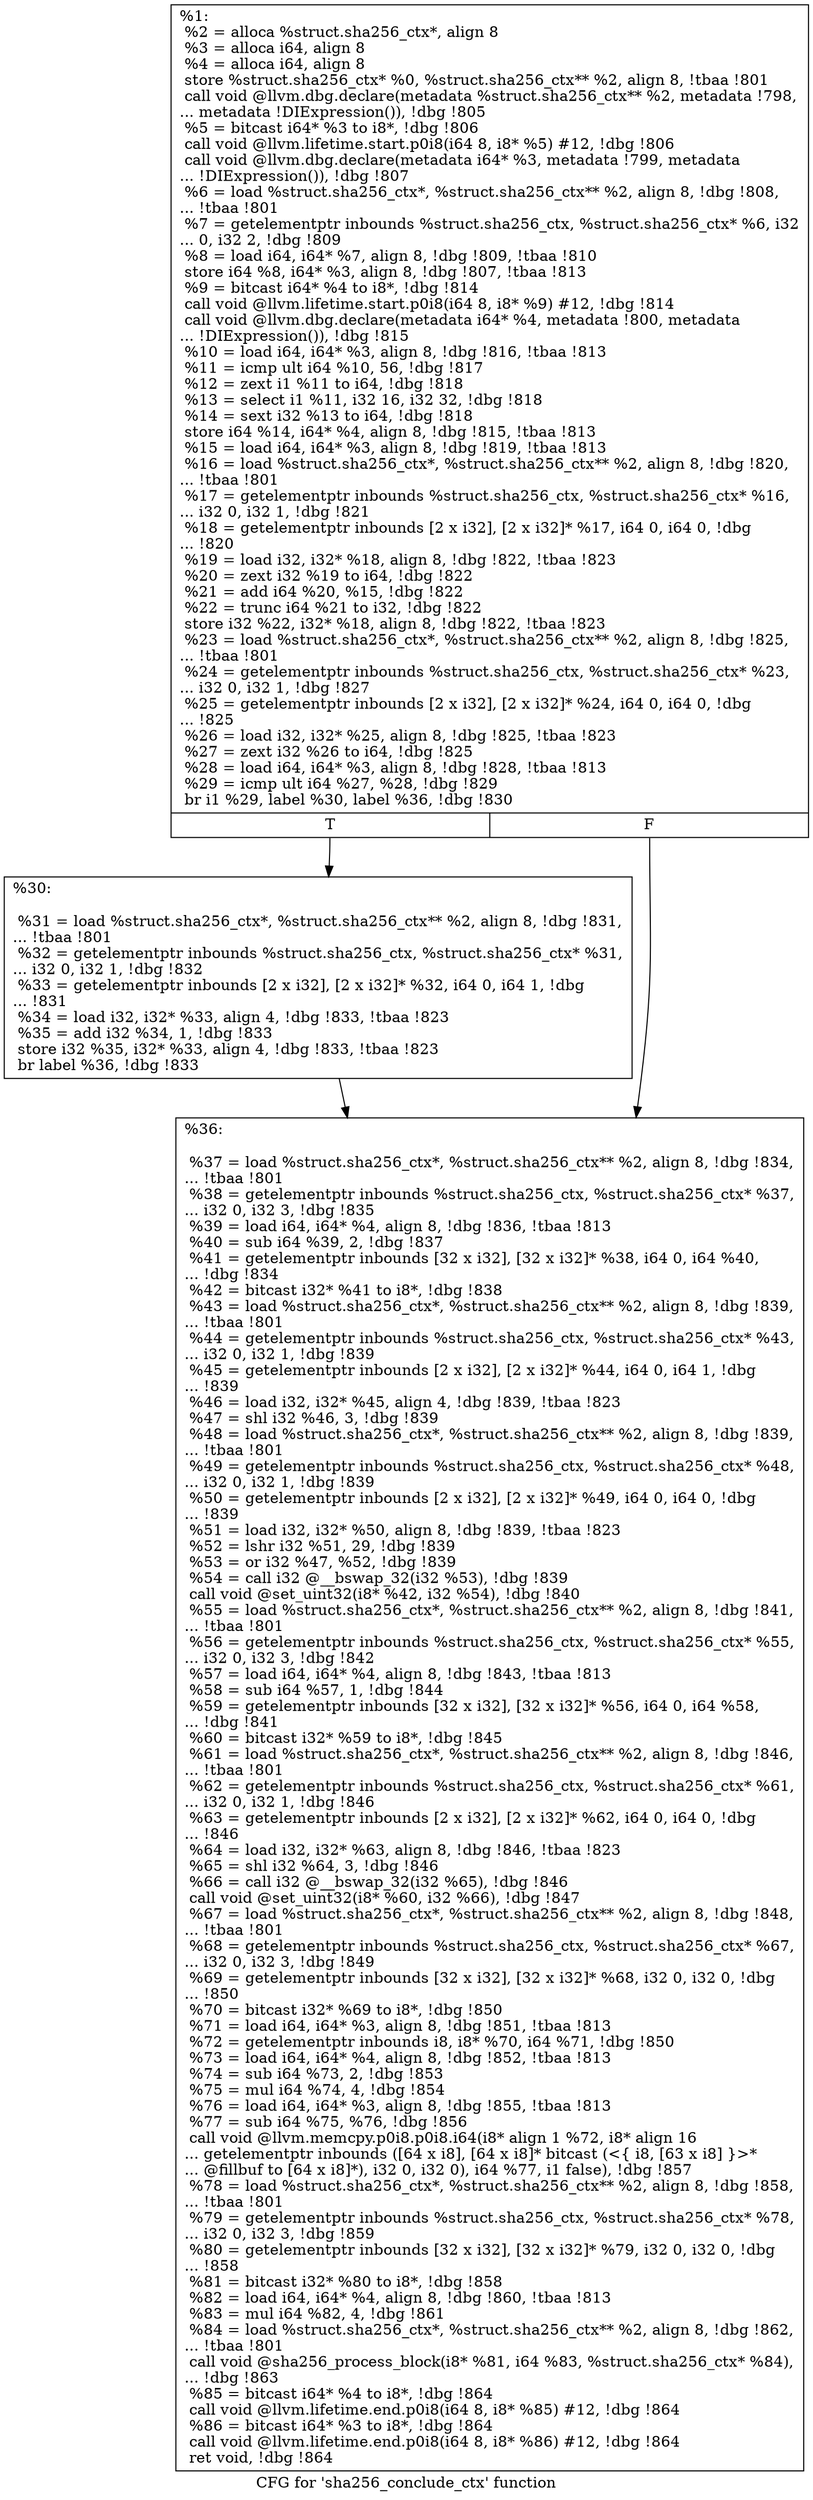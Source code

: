 digraph "CFG for 'sha256_conclude_ctx' function" {
	label="CFG for 'sha256_conclude_ctx' function";

	Node0xe6f990 [shape=record,label="{%1:\l  %2 = alloca %struct.sha256_ctx*, align 8\l  %3 = alloca i64, align 8\l  %4 = alloca i64, align 8\l  store %struct.sha256_ctx* %0, %struct.sha256_ctx** %2, align 8, !tbaa !801\l  call void @llvm.dbg.declare(metadata %struct.sha256_ctx** %2, metadata !798,\l... metadata !DIExpression()), !dbg !805\l  %5 = bitcast i64* %3 to i8*, !dbg !806\l  call void @llvm.lifetime.start.p0i8(i64 8, i8* %5) #12, !dbg !806\l  call void @llvm.dbg.declare(metadata i64* %3, metadata !799, metadata\l... !DIExpression()), !dbg !807\l  %6 = load %struct.sha256_ctx*, %struct.sha256_ctx** %2, align 8, !dbg !808,\l... !tbaa !801\l  %7 = getelementptr inbounds %struct.sha256_ctx, %struct.sha256_ctx* %6, i32\l... 0, i32 2, !dbg !809\l  %8 = load i64, i64* %7, align 8, !dbg !809, !tbaa !810\l  store i64 %8, i64* %3, align 8, !dbg !807, !tbaa !813\l  %9 = bitcast i64* %4 to i8*, !dbg !814\l  call void @llvm.lifetime.start.p0i8(i64 8, i8* %9) #12, !dbg !814\l  call void @llvm.dbg.declare(metadata i64* %4, metadata !800, metadata\l... !DIExpression()), !dbg !815\l  %10 = load i64, i64* %3, align 8, !dbg !816, !tbaa !813\l  %11 = icmp ult i64 %10, 56, !dbg !817\l  %12 = zext i1 %11 to i64, !dbg !818\l  %13 = select i1 %11, i32 16, i32 32, !dbg !818\l  %14 = sext i32 %13 to i64, !dbg !818\l  store i64 %14, i64* %4, align 8, !dbg !815, !tbaa !813\l  %15 = load i64, i64* %3, align 8, !dbg !819, !tbaa !813\l  %16 = load %struct.sha256_ctx*, %struct.sha256_ctx** %2, align 8, !dbg !820,\l... !tbaa !801\l  %17 = getelementptr inbounds %struct.sha256_ctx, %struct.sha256_ctx* %16,\l... i32 0, i32 1, !dbg !821\l  %18 = getelementptr inbounds [2 x i32], [2 x i32]* %17, i64 0, i64 0, !dbg\l... !820\l  %19 = load i32, i32* %18, align 8, !dbg !822, !tbaa !823\l  %20 = zext i32 %19 to i64, !dbg !822\l  %21 = add i64 %20, %15, !dbg !822\l  %22 = trunc i64 %21 to i32, !dbg !822\l  store i32 %22, i32* %18, align 8, !dbg !822, !tbaa !823\l  %23 = load %struct.sha256_ctx*, %struct.sha256_ctx** %2, align 8, !dbg !825,\l... !tbaa !801\l  %24 = getelementptr inbounds %struct.sha256_ctx, %struct.sha256_ctx* %23,\l... i32 0, i32 1, !dbg !827\l  %25 = getelementptr inbounds [2 x i32], [2 x i32]* %24, i64 0, i64 0, !dbg\l... !825\l  %26 = load i32, i32* %25, align 8, !dbg !825, !tbaa !823\l  %27 = zext i32 %26 to i64, !dbg !825\l  %28 = load i64, i64* %3, align 8, !dbg !828, !tbaa !813\l  %29 = icmp ult i64 %27, %28, !dbg !829\l  br i1 %29, label %30, label %36, !dbg !830\l|{<s0>T|<s1>F}}"];
	Node0xe6f990:s0 -> Node0xe70450;
	Node0xe6f990:s1 -> Node0xe704a0;
	Node0xe70450 [shape=record,label="{%30:\l\l  %31 = load %struct.sha256_ctx*, %struct.sha256_ctx** %2, align 8, !dbg !831,\l... !tbaa !801\l  %32 = getelementptr inbounds %struct.sha256_ctx, %struct.sha256_ctx* %31,\l... i32 0, i32 1, !dbg !832\l  %33 = getelementptr inbounds [2 x i32], [2 x i32]* %32, i64 0, i64 1, !dbg\l... !831\l  %34 = load i32, i32* %33, align 4, !dbg !833, !tbaa !823\l  %35 = add i32 %34, 1, !dbg !833\l  store i32 %35, i32* %33, align 4, !dbg !833, !tbaa !823\l  br label %36, !dbg !833\l}"];
	Node0xe70450 -> Node0xe704a0;
	Node0xe704a0 [shape=record,label="{%36:\l\l  %37 = load %struct.sha256_ctx*, %struct.sha256_ctx** %2, align 8, !dbg !834,\l... !tbaa !801\l  %38 = getelementptr inbounds %struct.sha256_ctx, %struct.sha256_ctx* %37,\l... i32 0, i32 3, !dbg !835\l  %39 = load i64, i64* %4, align 8, !dbg !836, !tbaa !813\l  %40 = sub i64 %39, 2, !dbg !837\l  %41 = getelementptr inbounds [32 x i32], [32 x i32]* %38, i64 0, i64 %40,\l... !dbg !834\l  %42 = bitcast i32* %41 to i8*, !dbg !838\l  %43 = load %struct.sha256_ctx*, %struct.sha256_ctx** %2, align 8, !dbg !839,\l... !tbaa !801\l  %44 = getelementptr inbounds %struct.sha256_ctx, %struct.sha256_ctx* %43,\l... i32 0, i32 1, !dbg !839\l  %45 = getelementptr inbounds [2 x i32], [2 x i32]* %44, i64 0, i64 1, !dbg\l... !839\l  %46 = load i32, i32* %45, align 4, !dbg !839, !tbaa !823\l  %47 = shl i32 %46, 3, !dbg !839\l  %48 = load %struct.sha256_ctx*, %struct.sha256_ctx** %2, align 8, !dbg !839,\l... !tbaa !801\l  %49 = getelementptr inbounds %struct.sha256_ctx, %struct.sha256_ctx* %48,\l... i32 0, i32 1, !dbg !839\l  %50 = getelementptr inbounds [2 x i32], [2 x i32]* %49, i64 0, i64 0, !dbg\l... !839\l  %51 = load i32, i32* %50, align 8, !dbg !839, !tbaa !823\l  %52 = lshr i32 %51, 29, !dbg !839\l  %53 = or i32 %47, %52, !dbg !839\l  %54 = call i32 @__bswap_32(i32 %53), !dbg !839\l  call void @set_uint32(i8* %42, i32 %54), !dbg !840\l  %55 = load %struct.sha256_ctx*, %struct.sha256_ctx** %2, align 8, !dbg !841,\l... !tbaa !801\l  %56 = getelementptr inbounds %struct.sha256_ctx, %struct.sha256_ctx* %55,\l... i32 0, i32 3, !dbg !842\l  %57 = load i64, i64* %4, align 8, !dbg !843, !tbaa !813\l  %58 = sub i64 %57, 1, !dbg !844\l  %59 = getelementptr inbounds [32 x i32], [32 x i32]* %56, i64 0, i64 %58,\l... !dbg !841\l  %60 = bitcast i32* %59 to i8*, !dbg !845\l  %61 = load %struct.sha256_ctx*, %struct.sha256_ctx** %2, align 8, !dbg !846,\l... !tbaa !801\l  %62 = getelementptr inbounds %struct.sha256_ctx, %struct.sha256_ctx* %61,\l... i32 0, i32 1, !dbg !846\l  %63 = getelementptr inbounds [2 x i32], [2 x i32]* %62, i64 0, i64 0, !dbg\l... !846\l  %64 = load i32, i32* %63, align 8, !dbg !846, !tbaa !823\l  %65 = shl i32 %64, 3, !dbg !846\l  %66 = call i32 @__bswap_32(i32 %65), !dbg !846\l  call void @set_uint32(i8* %60, i32 %66), !dbg !847\l  %67 = load %struct.sha256_ctx*, %struct.sha256_ctx** %2, align 8, !dbg !848,\l... !tbaa !801\l  %68 = getelementptr inbounds %struct.sha256_ctx, %struct.sha256_ctx* %67,\l... i32 0, i32 3, !dbg !849\l  %69 = getelementptr inbounds [32 x i32], [32 x i32]* %68, i32 0, i32 0, !dbg\l... !850\l  %70 = bitcast i32* %69 to i8*, !dbg !850\l  %71 = load i64, i64* %3, align 8, !dbg !851, !tbaa !813\l  %72 = getelementptr inbounds i8, i8* %70, i64 %71, !dbg !850\l  %73 = load i64, i64* %4, align 8, !dbg !852, !tbaa !813\l  %74 = sub i64 %73, 2, !dbg !853\l  %75 = mul i64 %74, 4, !dbg !854\l  %76 = load i64, i64* %3, align 8, !dbg !855, !tbaa !813\l  %77 = sub i64 %75, %76, !dbg !856\l  call void @llvm.memcpy.p0i8.p0i8.i64(i8* align 1 %72, i8* align 16\l... getelementptr inbounds ([64 x i8], [64 x i8]* bitcast (\<\{ i8, [63 x i8] \}\>*\l... @fillbuf to [64 x i8]*), i32 0, i32 0), i64 %77, i1 false), !dbg !857\l  %78 = load %struct.sha256_ctx*, %struct.sha256_ctx** %2, align 8, !dbg !858,\l... !tbaa !801\l  %79 = getelementptr inbounds %struct.sha256_ctx, %struct.sha256_ctx* %78,\l... i32 0, i32 3, !dbg !859\l  %80 = getelementptr inbounds [32 x i32], [32 x i32]* %79, i32 0, i32 0, !dbg\l... !858\l  %81 = bitcast i32* %80 to i8*, !dbg !858\l  %82 = load i64, i64* %4, align 8, !dbg !860, !tbaa !813\l  %83 = mul i64 %82, 4, !dbg !861\l  %84 = load %struct.sha256_ctx*, %struct.sha256_ctx** %2, align 8, !dbg !862,\l... !tbaa !801\l  call void @sha256_process_block(i8* %81, i64 %83, %struct.sha256_ctx* %84),\l... !dbg !863\l  %85 = bitcast i64* %4 to i8*, !dbg !864\l  call void @llvm.lifetime.end.p0i8(i64 8, i8* %85) #12, !dbg !864\l  %86 = bitcast i64* %3 to i8*, !dbg !864\l  call void @llvm.lifetime.end.p0i8(i64 8, i8* %86) #12, !dbg !864\l  ret void, !dbg !864\l}"];
}
